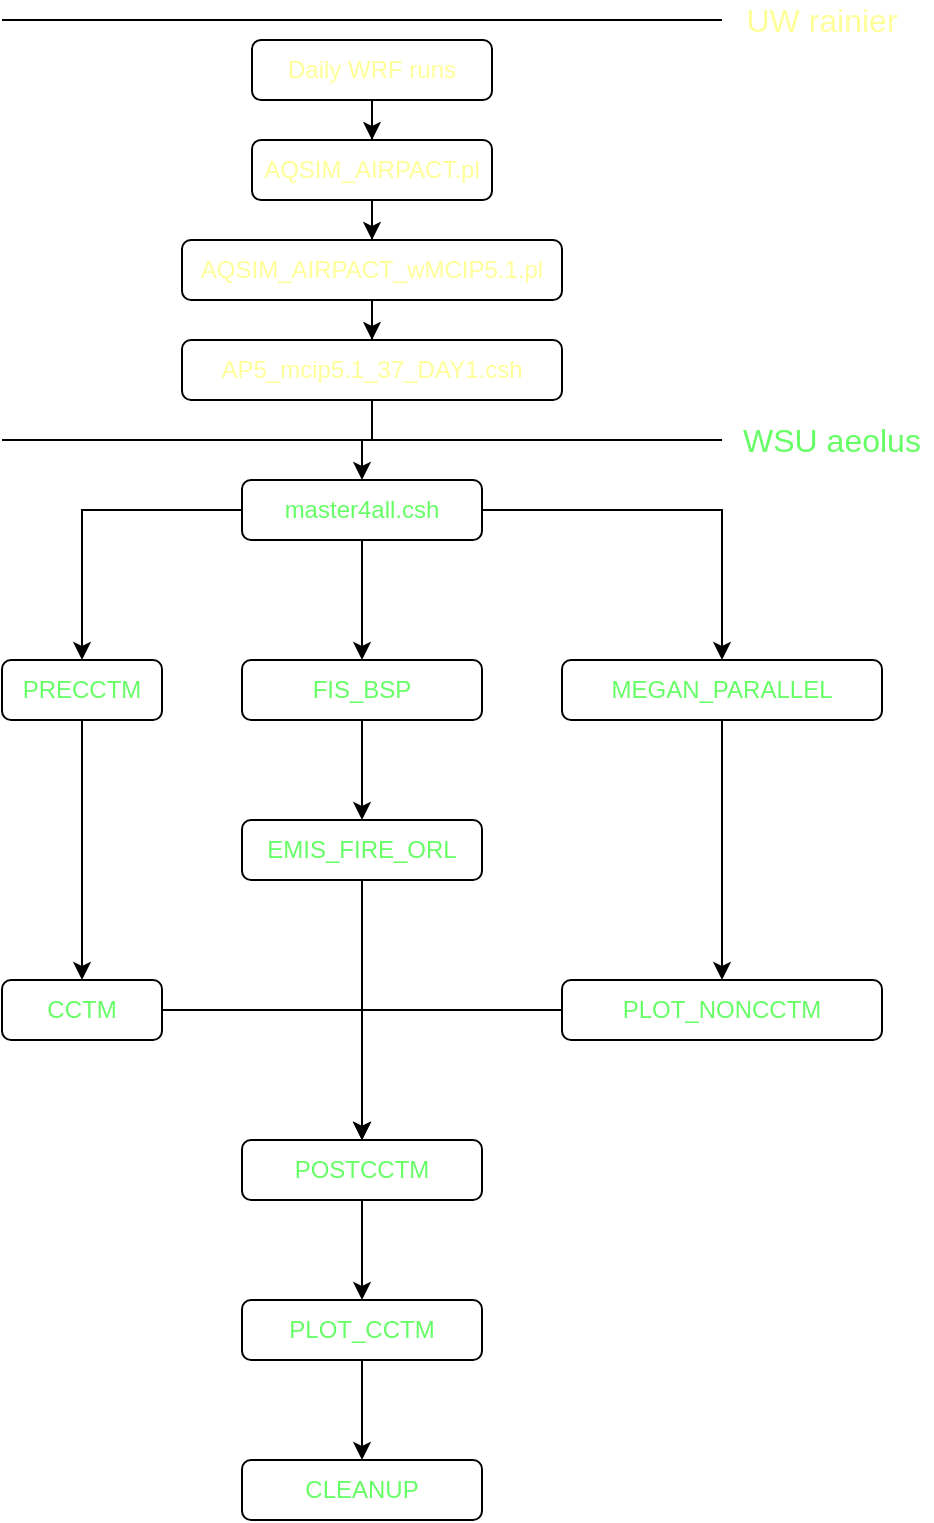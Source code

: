 <mxfile>
    <diagram id="6UB5hXzRdFURlX1MvBVX" name="Page-1">
        <mxGraphModel dx="1378" dy="815" grid="1" gridSize="10" guides="1" tooltips="1" connect="1" arrows="1" fold="1" page="1" pageScale="1" pageWidth="850" pageHeight="1100" math="0" shadow="0">
            <root>
                <mxCell id="0"/>
                <mxCell id="1" parent="0"/>
                <mxCell id="2" value="" style="endArrow=none;html=1;" edge="1" parent="1" target="4">
                    <mxGeometry width="50" height="50" relative="1" as="geometry">
                        <mxPoint x="240" y="40" as="sourcePoint"/>
                        <mxPoint x="600" y="40" as="targetPoint"/>
                    </mxGeometry>
                </mxCell>
                <mxCell id="3" value="" style="endArrow=none;html=1;" edge="1" parent="1">
                    <mxGeometry width="50" height="50" relative="1" as="geometry">
                        <mxPoint x="240" y="250" as="sourcePoint"/>
                        <mxPoint x="600" y="250" as="targetPoint"/>
                        <Array as="points">
                            <mxPoint x="250" y="250"/>
                        </Array>
                    </mxGeometry>
                </mxCell>
                <mxCell id="4" value="&lt;font style=&quot;font-size: 16px&quot;&gt;UW rainier&lt;/font&gt;" style="text;html=1;strokeColor=none;fillColor=none;align=center;verticalAlign=middle;whiteSpace=wrap;rounded=0;fontColor=#FFFF99;" vertex="1" parent="1">
                    <mxGeometry x="600" y="30" width="100" height="20" as="geometry"/>
                </mxCell>
                <mxCell id="5" value="&lt;font style=&quot;font-size: 16px&quot;&gt;WSU aeolus&lt;/font&gt;" style="text;html=1;strokeColor=none;fillColor=none;align=center;verticalAlign=middle;whiteSpace=wrap;rounded=0;fontColor=#66FF66;" vertex="1" parent="1">
                    <mxGeometry x="605" y="240" width="100" height="20" as="geometry"/>
                </mxCell>
                <mxCell id="8" value="" style="edgeStyle=orthogonalEdgeStyle;rounded=0;orthogonalLoop=1;jettySize=auto;html=1;" edge="1" parent="1" source="6" target="7">
                    <mxGeometry relative="1" as="geometry"/>
                </mxCell>
                <mxCell id="6" value="Daily WRF runs" style="rounded=1;whiteSpace=wrap;html=1;align=center;verticalAlign=middle;fontColor=#FFFF99;" vertex="1" parent="1">
                    <mxGeometry x="365" y="50" width="120" height="30" as="geometry"/>
                </mxCell>
                <mxCell id="11" value="" style="edgeStyle=orthogonalEdgeStyle;rounded=0;orthogonalLoop=1;jettySize=auto;html=1;" edge="1" parent="1" source="7" target="9">
                    <mxGeometry relative="1" as="geometry"/>
                </mxCell>
                <mxCell id="7" value="AQSIM_AIRPACT.pl" style="rounded=1;whiteSpace=wrap;html=1;align=center;verticalAlign=middle;fontColor=#FFFF99;" vertex="1" parent="1">
                    <mxGeometry x="365" y="100" width="120" height="30" as="geometry"/>
                </mxCell>
                <mxCell id="14" value="" style="edgeStyle=orthogonalEdgeStyle;rounded=0;orthogonalLoop=1;jettySize=auto;html=1;" edge="1" parent="1" source="9" target="13">
                    <mxGeometry relative="1" as="geometry"/>
                </mxCell>
                <mxCell id="9" value="AQSIM_AIRPACT_wMCIP5.1.pl" style="rounded=1;whiteSpace=wrap;html=1;align=center;verticalAlign=middle;fontColor=#FFFF99;" vertex="1" parent="1">
                    <mxGeometry x="330" y="150" width="190" height="30" as="geometry"/>
                </mxCell>
                <mxCell id="16" value="" style="edgeStyle=orthogonalEdgeStyle;rounded=0;orthogonalLoop=1;jettySize=auto;html=1;" edge="1" parent="1" source="13" target="15">
                    <mxGeometry relative="1" as="geometry"/>
                </mxCell>
                <mxCell id="13" value="AP5_mcip5.1_37_DAY1.csh" style="rounded=1;whiteSpace=wrap;html=1;align=center;verticalAlign=middle;fontColor=#FFFF99;" vertex="1" parent="1">
                    <mxGeometry x="330" y="200" width="190" height="30" as="geometry"/>
                </mxCell>
                <mxCell id="21" value="" style="edgeStyle=orthogonalEdgeStyle;rounded=0;orthogonalLoop=1;jettySize=auto;html=1;" edge="1" parent="1" source="15" target="18">
                    <mxGeometry relative="1" as="geometry"/>
                </mxCell>
                <mxCell id="22" style="edgeStyle=orthogonalEdgeStyle;rounded=0;orthogonalLoop=1;jettySize=auto;html=1;entryX=0.5;entryY=0;entryDx=0;entryDy=0;" edge="1" parent="1" source="15" target="19">
                    <mxGeometry relative="1" as="geometry"/>
                </mxCell>
                <mxCell id="23" style="edgeStyle=orthogonalEdgeStyle;rounded=0;orthogonalLoop=1;jettySize=auto;html=1;entryX=0.5;entryY=0;entryDx=0;entryDy=0;" edge="1" parent="1" source="15" target="17">
                    <mxGeometry relative="1" as="geometry"/>
                </mxCell>
                <mxCell id="15" value="master4all.csh" style="rounded=1;whiteSpace=wrap;html=1;align=center;verticalAlign=middle;fontColor=#66FF66;" vertex="1" parent="1">
                    <mxGeometry x="360" y="270" width="120" height="30" as="geometry"/>
                </mxCell>
                <mxCell id="29" style="edgeStyle=orthogonalEdgeStyle;rounded=0;orthogonalLoop=1;jettySize=auto;html=1;entryX=0.5;entryY=0;entryDx=0;entryDy=0;" edge="1" parent="1" source="17" target="28">
                    <mxGeometry relative="1" as="geometry"/>
                </mxCell>
                <mxCell id="17" value="MEGAN_PARALLEL" style="rounded=1;whiteSpace=wrap;html=1;align=center;verticalAlign=middle;fontColor=#66FF66;" vertex="1" parent="1">
                    <mxGeometry x="520" y="360" width="160" height="30" as="geometry"/>
                </mxCell>
                <mxCell id="25" value="" style="edgeStyle=orthogonalEdgeStyle;rounded=0;orthogonalLoop=1;jettySize=auto;html=1;" edge="1" parent="1" source="18" target="24">
                    <mxGeometry relative="1" as="geometry"/>
                </mxCell>
                <mxCell id="18" value="FIS_BSP" style="rounded=1;whiteSpace=wrap;html=1;align=center;verticalAlign=middle;fontColor=#66FF66;" vertex="1" parent="1">
                    <mxGeometry x="360" y="360" width="120" height="30" as="geometry"/>
                </mxCell>
                <mxCell id="27" style="edgeStyle=orthogonalEdgeStyle;rounded=0;orthogonalLoop=1;jettySize=auto;html=1;" edge="1" parent="1" source="19" target="26">
                    <mxGeometry relative="1" as="geometry"/>
                </mxCell>
                <mxCell id="19" value="PRECCTM" style="rounded=1;whiteSpace=wrap;html=1;align=center;verticalAlign=middle;fontColor=#66FF66;" vertex="1" parent="1">
                    <mxGeometry x="240" y="360" width="80" height="30" as="geometry"/>
                </mxCell>
                <mxCell id="37" style="edgeStyle=orthogonalEdgeStyle;rounded=0;orthogonalLoop=1;jettySize=auto;html=1;" edge="1" parent="1" source="24" target="30">
                    <mxGeometry relative="1" as="geometry"/>
                </mxCell>
                <mxCell id="24" value="EMIS_FIRE_ORL" style="rounded=1;whiteSpace=wrap;html=1;align=center;verticalAlign=middle;fontColor=#66FF66;" vertex="1" parent="1">
                    <mxGeometry x="360" y="440" width="120" height="30" as="geometry"/>
                </mxCell>
                <mxCell id="33" style="edgeStyle=orthogonalEdgeStyle;rounded=0;orthogonalLoop=1;jettySize=auto;html=1;" edge="1" parent="1" source="26" target="30">
                    <mxGeometry relative="1" as="geometry"/>
                </mxCell>
                <mxCell id="26" value="CCTM" style="rounded=1;whiteSpace=wrap;html=1;align=center;verticalAlign=middle;fontColor=#66FF66;" vertex="1" parent="1">
                    <mxGeometry x="240" y="520" width="80" height="30" as="geometry"/>
                </mxCell>
                <mxCell id="34" style="edgeStyle=orthogonalEdgeStyle;rounded=0;orthogonalLoop=1;jettySize=auto;html=1;" edge="1" parent="1" source="28" target="30">
                    <mxGeometry relative="1" as="geometry"/>
                </mxCell>
                <mxCell id="28" value="PLOT_NONCCTM" style="rounded=1;whiteSpace=wrap;html=1;align=center;verticalAlign=middle;fontColor=#66FF66;" vertex="1" parent="1">
                    <mxGeometry x="520" y="520" width="160" height="30" as="geometry"/>
                </mxCell>
                <mxCell id="35" value="" style="edgeStyle=orthogonalEdgeStyle;rounded=0;orthogonalLoop=1;jettySize=auto;html=1;" edge="1" parent="1" source="30" target="31">
                    <mxGeometry relative="1" as="geometry"/>
                </mxCell>
                <mxCell id="30" value="POSTCCTM" style="rounded=1;whiteSpace=wrap;html=1;align=center;verticalAlign=middle;fontColor=#66FF66;" vertex="1" parent="1">
                    <mxGeometry x="360" y="600" width="120" height="30" as="geometry"/>
                </mxCell>
                <mxCell id="36" value="" style="edgeStyle=orthogonalEdgeStyle;rounded=0;orthogonalLoop=1;jettySize=auto;html=1;" edge="1" parent="1" source="31" target="32">
                    <mxGeometry relative="1" as="geometry"/>
                </mxCell>
                <mxCell id="31" value="PLOT_CCTM" style="rounded=1;whiteSpace=wrap;html=1;align=center;verticalAlign=middle;fontColor=#66FF66;" vertex="1" parent="1">
                    <mxGeometry x="360" y="680" width="120" height="30" as="geometry"/>
                </mxCell>
                <mxCell id="32" value="CLEANUP" style="rounded=1;whiteSpace=wrap;html=1;align=center;verticalAlign=middle;fontColor=#66FF66;" vertex="1" parent="1">
                    <mxGeometry x="360" y="760" width="120" height="30" as="geometry"/>
                </mxCell>
            </root>
        </mxGraphModel>
    </diagram>
</mxfile>
